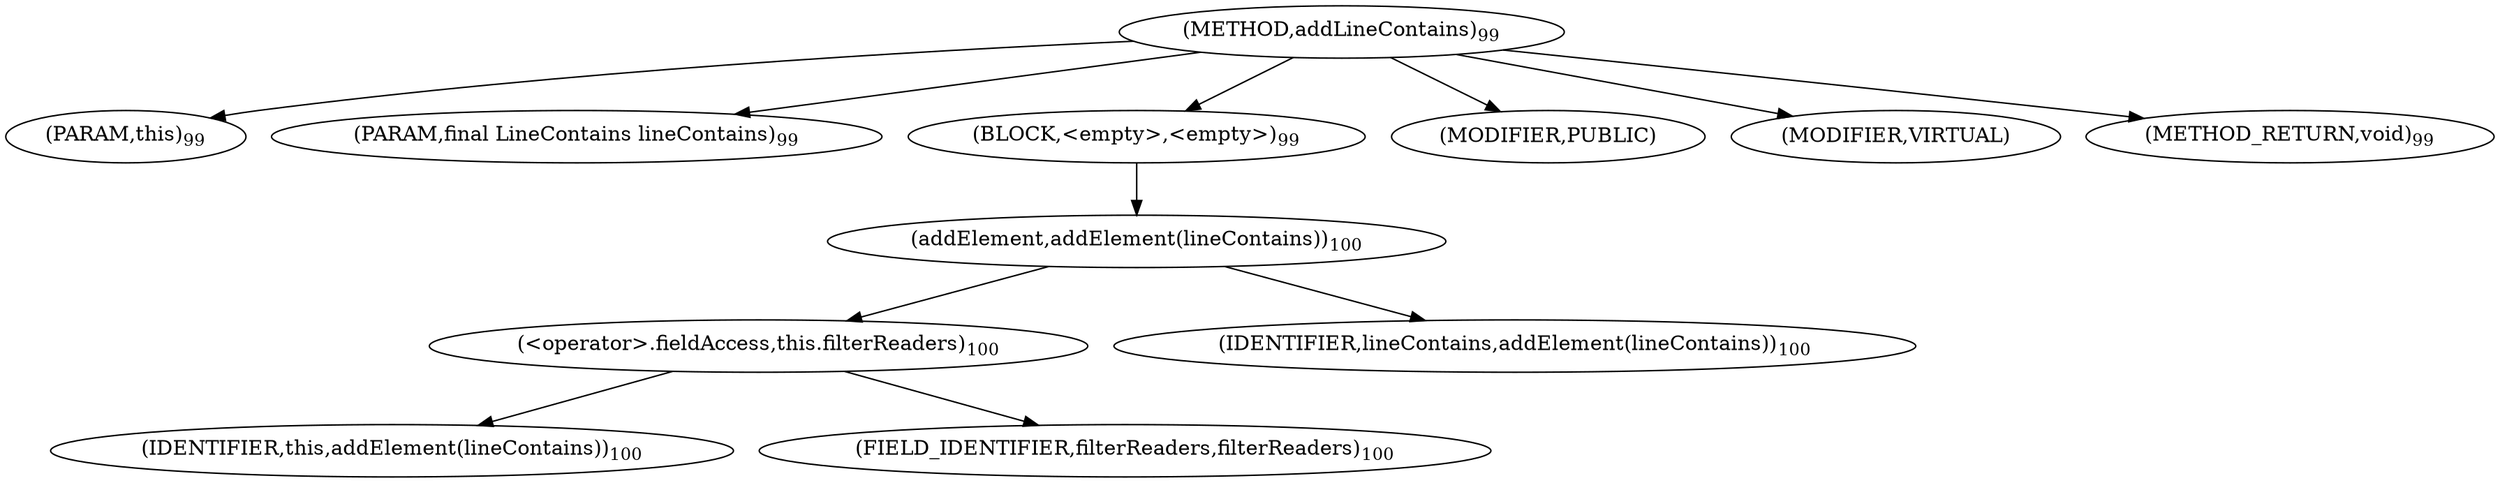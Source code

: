 digraph "addLineContains" {  
"93" [label = <(METHOD,addLineContains)<SUB>99</SUB>> ]
"94" [label = <(PARAM,this)<SUB>99</SUB>> ]
"95" [label = <(PARAM,final LineContains lineContains)<SUB>99</SUB>> ]
"96" [label = <(BLOCK,&lt;empty&gt;,&lt;empty&gt;)<SUB>99</SUB>> ]
"97" [label = <(addElement,addElement(lineContains))<SUB>100</SUB>> ]
"98" [label = <(&lt;operator&gt;.fieldAccess,this.filterReaders)<SUB>100</SUB>> ]
"99" [label = <(IDENTIFIER,this,addElement(lineContains))<SUB>100</SUB>> ]
"100" [label = <(FIELD_IDENTIFIER,filterReaders,filterReaders)<SUB>100</SUB>> ]
"101" [label = <(IDENTIFIER,lineContains,addElement(lineContains))<SUB>100</SUB>> ]
"102" [label = <(MODIFIER,PUBLIC)> ]
"103" [label = <(MODIFIER,VIRTUAL)> ]
"104" [label = <(METHOD_RETURN,void)<SUB>99</SUB>> ]
  "93" -> "94" 
  "93" -> "95" 
  "93" -> "96" 
  "93" -> "102" 
  "93" -> "103" 
  "93" -> "104" 
  "96" -> "97" 
  "97" -> "98" 
  "97" -> "101" 
  "98" -> "99" 
  "98" -> "100" 
}
